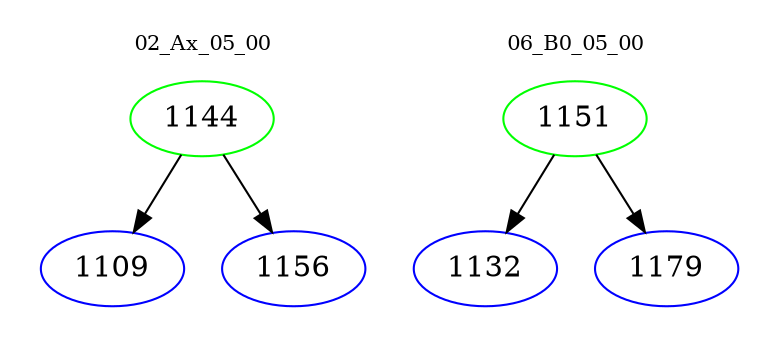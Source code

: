 digraph{
subgraph cluster_0 {
color = white
label = "02_Ax_05_00";
fontsize=10;
T0_1144 [label="1144", color="green"]
T0_1144 -> T0_1109 [color="black"]
T0_1109 [label="1109", color="blue"]
T0_1144 -> T0_1156 [color="black"]
T0_1156 [label="1156", color="blue"]
}
subgraph cluster_1 {
color = white
label = "06_B0_05_00";
fontsize=10;
T1_1151 [label="1151", color="green"]
T1_1151 -> T1_1132 [color="black"]
T1_1132 [label="1132", color="blue"]
T1_1151 -> T1_1179 [color="black"]
T1_1179 [label="1179", color="blue"]
}
}
